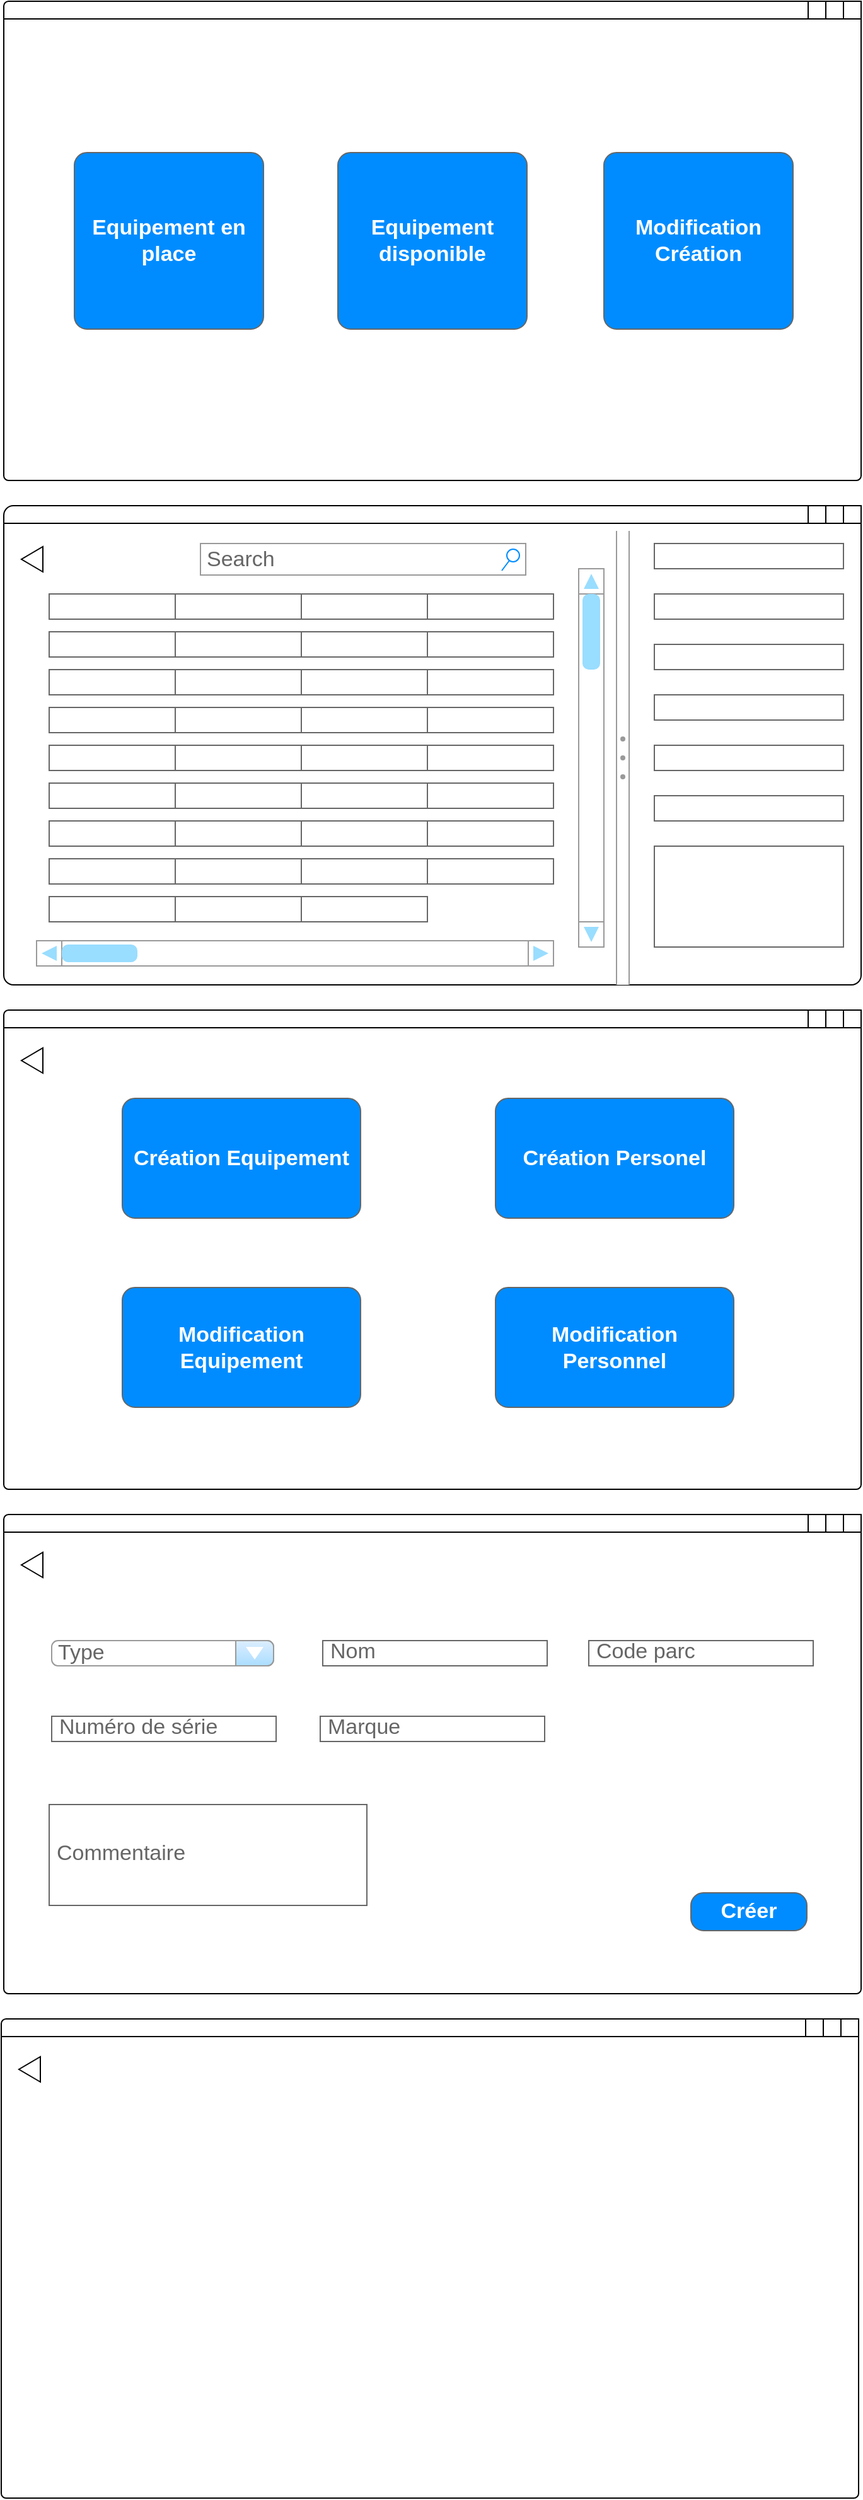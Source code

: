 <mxfile version="27.2.0">
  <diagram name="Page-1" id="8LKJEuyPxNBGUrqoEQUZ">
    <mxGraphModel dx="951" dy="495" grid="1" gridSize="10" guides="1" tooltips="1" connect="1" arrows="1" fold="1" page="1" pageScale="1" pageWidth="827" pageHeight="1169" math="0" shadow="0">
      <root>
        <mxCell id="0" />
        <mxCell id="1" parent="0" />
        <mxCell id="sck4vuj4WWujbihpHHY0-19" value="" style="group" vertex="1" connectable="0" parent="1">
          <mxGeometry x="76" y="1240" width="680" height="380" as="geometry" />
        </mxCell>
        <mxCell id="sck4vuj4WWujbihpHHY0-2" value="" style="rounded=1;whiteSpace=wrap;html=1;arcSize=1;" vertex="1" parent="sck4vuj4WWujbihpHHY0-19">
          <mxGeometry width="680" height="380" as="geometry" />
        </mxCell>
        <mxCell id="sck4vuj4WWujbihpHHY0-3" value="" style="group;rounded=1;arcSize=44;" vertex="1" connectable="0" parent="sck4vuj4WWujbihpHHY0-19">
          <mxGeometry width="680" height="14" as="geometry" />
        </mxCell>
        <mxCell id="sck4vuj4WWujbihpHHY0-4" value="" style="endArrow=none;html=1;rounded=0;entryX=0;entryY=1;entryDx=0;entryDy=0;exitX=0;exitY=1;exitDx=0;exitDy=0;" edge="1" parent="sck4vuj4WWujbihpHHY0-3" target="sck4vuj4WWujbihpHHY0-7">
          <mxGeometry width="50" height="50" relative="1" as="geometry">
            <mxPoint y="14" as="sourcePoint" />
            <mxPoint x="456" y="160" as="targetPoint" />
          </mxGeometry>
        </mxCell>
        <mxCell id="sck4vuj4WWujbihpHHY0-5" value="" style="whiteSpace=wrap;html=1;aspect=fixed;" vertex="1" parent="sck4vuj4WWujbihpHHY0-3">
          <mxGeometry x="666" width="14" height="14" as="geometry" />
        </mxCell>
        <mxCell id="sck4vuj4WWujbihpHHY0-6" value="" style="whiteSpace=wrap;html=1;aspect=fixed;" vertex="1" parent="sck4vuj4WWujbihpHHY0-3">
          <mxGeometry x="652" width="14" height="14" as="geometry" />
        </mxCell>
        <mxCell id="sck4vuj4WWujbihpHHY0-7" value="" style="whiteSpace=wrap;html=1;aspect=fixed;" vertex="1" parent="sck4vuj4WWujbihpHHY0-3">
          <mxGeometry x="638" width="14" height="14" as="geometry" />
        </mxCell>
        <mxCell id="sck4vuj4WWujbihpHHY0-16" value="" style="triangle;whiteSpace=wrap;html=1;rotation=-180;" vertex="1" parent="sck4vuj4WWujbihpHHY0-19">
          <mxGeometry x="14" y="30" width="17" height="20" as="geometry" />
        </mxCell>
        <mxCell id="R-T66y3Ku4dc0HnjRfM0-2" value="" style="rounded=1;whiteSpace=wrap;html=1;arcSize=2;" parent="1" vertex="1">
          <mxGeometry x="76" y="440" width="680" height="380" as="geometry" />
        </mxCell>
        <mxCell id="R-T66y3Ku4dc0HnjRfM0-3" value="" style="strokeWidth=1;shadow=0;dashed=0;align=center;html=1;shape=mxgraph.mockup.text.textBox;fontColor=#666666;align=left;fontSize=17;spacingLeft=4;spacingTop=-3;whiteSpace=wrap;strokeColor=#666666;mainText=" parent="1" vertex="1">
          <mxGeometry x="112" y="510" width="100" height="20" as="geometry" />
        </mxCell>
        <mxCell id="R-T66y3Ku4dc0HnjRfM0-4" value="" style="strokeWidth=1;shadow=0;dashed=0;align=center;html=1;shape=mxgraph.mockup.text.textBox;fontColor=#666666;align=left;fontSize=17;spacingLeft=4;spacingTop=-3;whiteSpace=wrap;strokeColor=#666666;mainText=" parent="1" vertex="1">
          <mxGeometry x="212" y="510" width="100" height="20" as="geometry" />
        </mxCell>
        <mxCell id="R-T66y3Ku4dc0HnjRfM0-6" value="" style="strokeWidth=1;shadow=0;dashed=0;align=center;html=1;shape=mxgraph.mockup.text.textBox;fontColor=#666666;align=left;fontSize=17;spacingLeft=4;spacingTop=-3;whiteSpace=wrap;strokeColor=#666666;mainText=" parent="1" vertex="1">
          <mxGeometry x="312" y="510" width="100" height="20" as="geometry" />
        </mxCell>
        <mxCell id="R-T66y3Ku4dc0HnjRfM0-7" value="" style="strokeWidth=1;shadow=0;dashed=0;align=center;html=1;shape=mxgraph.mockup.text.textBox;fontColor=#666666;align=left;fontSize=17;spacingLeft=4;spacingTop=-3;whiteSpace=wrap;strokeColor=#666666;mainText=" parent="1" vertex="1">
          <mxGeometry x="412" y="510" width="100" height="20" as="geometry" />
        </mxCell>
        <mxCell id="R-T66y3Ku4dc0HnjRfM0-13" value="" style="strokeWidth=1;shadow=0;dashed=0;align=center;html=1;shape=mxgraph.mockup.text.textBox;fontColor=#666666;align=left;fontSize=17;spacingLeft=4;spacingTop=-3;whiteSpace=wrap;strokeColor=#666666;mainText=" parent="1" vertex="1">
          <mxGeometry x="112" y="540" width="100" height="20" as="geometry" />
        </mxCell>
        <mxCell id="R-T66y3Ku4dc0HnjRfM0-14" value="" style="strokeWidth=1;shadow=0;dashed=0;align=center;html=1;shape=mxgraph.mockup.text.textBox;fontColor=#666666;align=left;fontSize=17;spacingLeft=4;spacingTop=-3;whiteSpace=wrap;strokeColor=#666666;mainText=" parent="1" vertex="1">
          <mxGeometry x="212" y="540" width="100" height="20" as="geometry" />
        </mxCell>
        <mxCell id="R-T66y3Ku4dc0HnjRfM0-15" value="" style="strokeWidth=1;shadow=0;dashed=0;align=center;html=1;shape=mxgraph.mockup.text.textBox;fontColor=#666666;align=left;fontSize=17;spacingLeft=4;spacingTop=-3;whiteSpace=wrap;strokeColor=#666666;mainText=" parent="1" vertex="1">
          <mxGeometry x="312" y="540" width="100" height="20" as="geometry" />
        </mxCell>
        <mxCell id="R-T66y3Ku4dc0HnjRfM0-16" value="" style="strokeWidth=1;shadow=0;dashed=0;align=center;html=1;shape=mxgraph.mockup.text.textBox;fontColor=#666666;align=left;fontSize=17;spacingLeft=4;spacingTop=-3;whiteSpace=wrap;strokeColor=#666666;mainText=" parent="1" vertex="1">
          <mxGeometry x="412" y="540" width="100" height="20" as="geometry" />
        </mxCell>
        <mxCell id="R-T66y3Ku4dc0HnjRfM0-17" value="" style="strokeWidth=1;shadow=0;dashed=0;align=center;html=1;shape=mxgraph.mockup.text.textBox;fontColor=#666666;align=left;fontSize=17;spacingLeft=4;spacingTop=-3;whiteSpace=wrap;strokeColor=#666666;mainText=" parent="1" vertex="1">
          <mxGeometry x="112" y="570" width="100" height="20" as="geometry" />
        </mxCell>
        <mxCell id="R-T66y3Ku4dc0HnjRfM0-18" value="" style="strokeWidth=1;shadow=0;dashed=0;align=center;html=1;shape=mxgraph.mockup.text.textBox;fontColor=#666666;align=left;fontSize=17;spacingLeft=4;spacingTop=-3;whiteSpace=wrap;strokeColor=#666666;mainText=" parent="1" vertex="1">
          <mxGeometry x="212" y="570" width="100" height="20" as="geometry" />
        </mxCell>
        <mxCell id="R-T66y3Ku4dc0HnjRfM0-19" value="" style="strokeWidth=1;shadow=0;dashed=0;align=center;html=1;shape=mxgraph.mockup.text.textBox;fontColor=#666666;align=left;fontSize=17;spacingLeft=4;spacingTop=-3;whiteSpace=wrap;strokeColor=#666666;mainText=" parent="1" vertex="1">
          <mxGeometry x="312" y="570" width="100" height="20" as="geometry" />
        </mxCell>
        <mxCell id="R-T66y3Ku4dc0HnjRfM0-20" value="" style="strokeWidth=1;shadow=0;dashed=0;align=center;html=1;shape=mxgraph.mockup.text.textBox;fontColor=#666666;align=left;fontSize=17;spacingLeft=4;spacingTop=-3;whiteSpace=wrap;strokeColor=#666666;mainText=" parent="1" vertex="1">
          <mxGeometry x="412" y="570" width="100" height="20" as="geometry" />
        </mxCell>
        <mxCell id="R-T66y3Ku4dc0HnjRfM0-21" value="" style="strokeWidth=1;shadow=0;dashed=0;align=center;html=1;shape=mxgraph.mockup.text.textBox;fontColor=#666666;align=left;fontSize=17;spacingLeft=4;spacingTop=-3;whiteSpace=wrap;strokeColor=#666666;mainText=" parent="1" vertex="1">
          <mxGeometry x="112" y="600" width="100" height="20" as="geometry" />
        </mxCell>
        <mxCell id="R-T66y3Ku4dc0HnjRfM0-22" value="" style="strokeWidth=1;shadow=0;dashed=0;align=center;html=1;shape=mxgraph.mockup.text.textBox;fontColor=#666666;align=left;fontSize=17;spacingLeft=4;spacingTop=-3;whiteSpace=wrap;strokeColor=#666666;mainText=" parent="1" vertex="1">
          <mxGeometry x="212" y="600" width="100" height="20" as="geometry" />
        </mxCell>
        <mxCell id="R-T66y3Ku4dc0HnjRfM0-23" value="" style="strokeWidth=1;shadow=0;dashed=0;align=center;html=1;shape=mxgraph.mockup.text.textBox;fontColor=#666666;align=left;fontSize=17;spacingLeft=4;spacingTop=-3;whiteSpace=wrap;strokeColor=#666666;mainText=" parent="1" vertex="1">
          <mxGeometry x="312" y="600" width="100" height="20" as="geometry" />
        </mxCell>
        <mxCell id="R-T66y3Ku4dc0HnjRfM0-24" value="" style="strokeWidth=1;shadow=0;dashed=0;align=center;html=1;shape=mxgraph.mockup.text.textBox;fontColor=#666666;align=left;fontSize=17;spacingLeft=4;spacingTop=-3;whiteSpace=wrap;strokeColor=#666666;mainText=" parent="1" vertex="1">
          <mxGeometry x="412" y="600" width="100" height="20" as="geometry" />
        </mxCell>
        <mxCell id="R-T66y3Ku4dc0HnjRfM0-25" value="" style="strokeWidth=1;shadow=0;dashed=0;align=center;html=1;shape=mxgraph.mockup.text.textBox;fontColor=#666666;align=left;fontSize=17;spacingLeft=4;spacingTop=-3;whiteSpace=wrap;strokeColor=#666666;mainText=" parent="1" vertex="1">
          <mxGeometry x="112" y="630" width="100" height="20" as="geometry" />
        </mxCell>
        <mxCell id="R-T66y3Ku4dc0HnjRfM0-26" value="" style="strokeWidth=1;shadow=0;dashed=0;align=center;html=1;shape=mxgraph.mockup.text.textBox;fontColor=#666666;align=left;fontSize=17;spacingLeft=4;spacingTop=-3;whiteSpace=wrap;strokeColor=#666666;mainText=" parent="1" vertex="1">
          <mxGeometry x="212" y="630" width="100" height="20" as="geometry" />
        </mxCell>
        <mxCell id="R-T66y3Ku4dc0HnjRfM0-27" value="" style="strokeWidth=1;shadow=0;dashed=0;align=center;html=1;shape=mxgraph.mockup.text.textBox;fontColor=#666666;align=left;fontSize=17;spacingLeft=4;spacingTop=-3;whiteSpace=wrap;strokeColor=#666666;mainText=" parent="1" vertex="1">
          <mxGeometry x="312" y="630" width="100" height="20" as="geometry" />
        </mxCell>
        <mxCell id="R-T66y3Ku4dc0HnjRfM0-28" value="" style="strokeWidth=1;shadow=0;dashed=0;align=center;html=1;shape=mxgraph.mockup.text.textBox;fontColor=#666666;align=left;fontSize=17;spacingLeft=4;spacingTop=-3;whiteSpace=wrap;strokeColor=#666666;mainText=" parent="1" vertex="1">
          <mxGeometry x="412" y="630" width="100" height="20" as="geometry" />
        </mxCell>
        <mxCell id="R-T66y3Ku4dc0HnjRfM0-29" value="" style="strokeWidth=1;shadow=0;dashed=0;align=center;html=1;shape=mxgraph.mockup.text.textBox;fontColor=#666666;align=left;fontSize=17;spacingLeft=4;spacingTop=-3;whiteSpace=wrap;strokeColor=#666666;mainText=" parent="1" vertex="1">
          <mxGeometry x="112" y="660" width="100" height="20" as="geometry" />
        </mxCell>
        <mxCell id="R-T66y3Ku4dc0HnjRfM0-30" value="" style="strokeWidth=1;shadow=0;dashed=0;align=center;html=1;shape=mxgraph.mockup.text.textBox;fontColor=#666666;align=left;fontSize=17;spacingLeft=4;spacingTop=-3;whiteSpace=wrap;strokeColor=#666666;mainText=" parent="1" vertex="1">
          <mxGeometry x="212" y="660" width="100" height="20" as="geometry" />
        </mxCell>
        <mxCell id="R-T66y3Ku4dc0HnjRfM0-31" value="" style="strokeWidth=1;shadow=0;dashed=0;align=center;html=1;shape=mxgraph.mockup.text.textBox;fontColor=#666666;align=left;fontSize=17;spacingLeft=4;spacingTop=-3;whiteSpace=wrap;strokeColor=#666666;mainText=" parent="1" vertex="1">
          <mxGeometry x="312" y="660" width="100" height="20" as="geometry" />
        </mxCell>
        <mxCell id="R-T66y3Ku4dc0HnjRfM0-32" value="" style="strokeWidth=1;shadow=0;dashed=0;align=center;html=1;shape=mxgraph.mockup.text.textBox;fontColor=#666666;align=left;fontSize=17;spacingLeft=4;spacingTop=-3;whiteSpace=wrap;strokeColor=#666666;mainText=" parent="1" vertex="1">
          <mxGeometry x="412" y="660" width="100" height="20" as="geometry" />
        </mxCell>
        <mxCell id="R-T66y3Ku4dc0HnjRfM0-33" value="" style="strokeWidth=1;shadow=0;dashed=0;align=center;html=1;shape=mxgraph.mockup.text.textBox;fontColor=#666666;align=left;fontSize=17;spacingLeft=4;spacingTop=-3;whiteSpace=wrap;strokeColor=#666666;mainText=" parent="1" vertex="1">
          <mxGeometry x="112" y="690" width="100" height="20" as="geometry" />
        </mxCell>
        <mxCell id="R-T66y3Ku4dc0HnjRfM0-34" value="" style="strokeWidth=1;shadow=0;dashed=0;align=center;html=1;shape=mxgraph.mockup.text.textBox;fontColor=#666666;align=left;fontSize=17;spacingLeft=4;spacingTop=-3;whiteSpace=wrap;strokeColor=#666666;mainText=" parent="1" vertex="1">
          <mxGeometry x="212" y="690" width="100" height="20" as="geometry" />
        </mxCell>
        <mxCell id="R-T66y3Ku4dc0HnjRfM0-35" value="" style="strokeWidth=1;shadow=0;dashed=0;align=center;html=1;shape=mxgraph.mockup.text.textBox;fontColor=#666666;align=left;fontSize=17;spacingLeft=4;spacingTop=-3;whiteSpace=wrap;strokeColor=#666666;mainText=" parent="1" vertex="1">
          <mxGeometry x="312" y="690" width="100" height="20" as="geometry" />
        </mxCell>
        <mxCell id="R-T66y3Ku4dc0HnjRfM0-36" value="" style="strokeWidth=1;shadow=0;dashed=0;align=center;html=1;shape=mxgraph.mockup.text.textBox;fontColor=#666666;align=left;fontSize=17;spacingLeft=4;spacingTop=-3;whiteSpace=wrap;strokeColor=#666666;mainText=" parent="1" vertex="1">
          <mxGeometry x="412" y="690" width="100" height="20" as="geometry" />
        </mxCell>
        <mxCell id="R-T66y3Ku4dc0HnjRfM0-37" value="" style="strokeWidth=1;shadow=0;dashed=0;align=center;html=1;shape=mxgraph.mockup.text.textBox;fontColor=#666666;align=left;fontSize=17;spacingLeft=4;spacingTop=-3;whiteSpace=wrap;strokeColor=#666666;mainText=" parent="1" vertex="1">
          <mxGeometry x="112" y="720" width="100" height="20" as="geometry" />
        </mxCell>
        <mxCell id="R-T66y3Ku4dc0HnjRfM0-38" value="" style="strokeWidth=1;shadow=0;dashed=0;align=center;html=1;shape=mxgraph.mockup.text.textBox;fontColor=#666666;align=left;fontSize=17;spacingLeft=4;spacingTop=-3;whiteSpace=wrap;strokeColor=#666666;mainText=" parent="1" vertex="1">
          <mxGeometry x="212" y="720" width="100" height="20" as="geometry" />
        </mxCell>
        <mxCell id="R-T66y3Ku4dc0HnjRfM0-39" value="" style="strokeWidth=1;shadow=0;dashed=0;align=center;html=1;shape=mxgraph.mockup.text.textBox;fontColor=#666666;align=left;fontSize=17;spacingLeft=4;spacingTop=-3;whiteSpace=wrap;strokeColor=#666666;mainText=" parent="1" vertex="1">
          <mxGeometry x="312" y="720" width="100" height="20" as="geometry" />
        </mxCell>
        <mxCell id="R-T66y3Ku4dc0HnjRfM0-40" value="" style="strokeWidth=1;shadow=0;dashed=0;align=center;html=1;shape=mxgraph.mockup.text.textBox;fontColor=#666666;align=left;fontSize=17;spacingLeft=4;spacingTop=-3;whiteSpace=wrap;strokeColor=#666666;mainText=" parent="1" vertex="1">
          <mxGeometry x="412" y="720" width="100" height="20" as="geometry" />
        </mxCell>
        <mxCell id="R-T66y3Ku4dc0HnjRfM0-41" value="" style="strokeWidth=1;shadow=0;dashed=0;align=center;html=1;shape=mxgraph.mockup.text.textBox;fontColor=#666666;align=left;fontSize=17;spacingLeft=4;spacingTop=-3;whiteSpace=wrap;strokeColor=#666666;mainText=" parent="1" vertex="1">
          <mxGeometry x="112" y="750" width="100" height="20" as="geometry" />
        </mxCell>
        <mxCell id="R-T66y3Ku4dc0HnjRfM0-42" value="" style="strokeWidth=1;shadow=0;dashed=0;align=center;html=1;shape=mxgraph.mockup.text.textBox;fontColor=#666666;align=left;fontSize=17;spacingLeft=4;spacingTop=-3;whiteSpace=wrap;strokeColor=#666666;mainText=" parent="1" vertex="1">
          <mxGeometry x="212" y="750" width="100" height="20" as="geometry" />
        </mxCell>
        <mxCell id="R-T66y3Ku4dc0HnjRfM0-43" value="" style="strokeWidth=1;shadow=0;dashed=0;align=center;html=1;shape=mxgraph.mockup.text.textBox;fontColor=#666666;align=left;fontSize=17;spacingLeft=4;spacingTop=-3;whiteSpace=wrap;strokeColor=#666666;mainText=" parent="1" vertex="1">
          <mxGeometry x="312" y="750" width="100" height="20" as="geometry" />
        </mxCell>
        <mxCell id="R-T66y3Ku4dc0HnjRfM0-44" value="" style="verticalLabelPosition=bottom;shadow=0;dashed=0;align=center;html=1;verticalAlign=top;strokeWidth=1;shape=mxgraph.mockup.navigation.scrollBar;strokeColor=#999999;barPos=100;fillColor2=#99ddff;strokeColor2=none;direction=north;" parent="1" vertex="1">
          <mxGeometry x="532" y="490" width="20" height="300" as="geometry" />
        </mxCell>
        <mxCell id="R-T66y3Ku4dc0HnjRfM0-45" value="" style="verticalLabelPosition=bottom;shadow=0;dashed=0;align=center;html=1;verticalAlign=top;strokeWidth=1;shape=mxgraph.mockup.navigation.scrollBar;strokeColor=#999999;barPos=0;fillColor2=#99ddff;strokeColor2=none;direction=north;rotation=90;" parent="1" vertex="1">
          <mxGeometry x="297" y="590" width="20" height="410" as="geometry" />
        </mxCell>
        <mxCell id="R-T66y3Ku4dc0HnjRfM0-46" value="" style="verticalLabelPosition=bottom;shadow=0;dashed=0;align=center;html=1;verticalAlign=top;strokeWidth=1;shape=mxgraph.mockup.forms.splitter;strokeColor=#999999;direction=north;" parent="1" vertex="1">
          <mxGeometry x="562" y="460" width="10" height="360" as="geometry" />
        </mxCell>
        <mxCell id="R-T66y3Ku4dc0HnjRfM0-47" value="Search" style="strokeWidth=1;shadow=0;dashed=0;align=center;html=1;shape=mxgraph.mockup.forms.searchBox;strokeColor=#999999;mainText=;strokeColor2=#008cff;fontColor=#666666;fontSize=17;align=left;spacingLeft=3;whiteSpace=wrap;" parent="1" vertex="1">
          <mxGeometry x="232" y="470" width="258" height="25" as="geometry" />
        </mxCell>
        <mxCell id="R-T66y3Ku4dc0HnjRfM0-48" value="" style="strokeWidth=1;shadow=0;dashed=0;align=center;html=1;shape=mxgraph.mockup.text.textBox;fontColor=#666666;align=left;fontSize=8;spacingLeft=4;spacingTop=-3;whiteSpace=wrap;strokeColor=#666666;mainText=;" parent="1" vertex="1">
          <mxGeometry x="592" y="470" width="150" height="20" as="geometry" />
        </mxCell>
        <mxCell id="R-T66y3Ku4dc0HnjRfM0-49" value="" style="strokeWidth=1;shadow=0;dashed=0;align=center;html=1;shape=mxgraph.mockup.text.textBox;fontColor=#666666;align=left;fontSize=8;spacingLeft=4;spacingTop=-3;whiteSpace=wrap;strokeColor=#666666;mainText=" parent="1" vertex="1">
          <mxGeometry x="592" y="510" width="150" height="20" as="geometry" />
        </mxCell>
        <mxCell id="R-T66y3Ku4dc0HnjRfM0-50" value="" style="strokeWidth=1;shadow=0;dashed=0;align=center;html=1;shape=mxgraph.mockup.text.textBox;fontColor=#666666;align=left;fontSize=8;spacingLeft=4;spacingTop=-3;whiteSpace=wrap;strokeColor=#666666;mainText=" parent="1" vertex="1">
          <mxGeometry x="592" y="550" width="150" height="20" as="geometry" />
        </mxCell>
        <mxCell id="R-T66y3Ku4dc0HnjRfM0-51" value="" style="strokeWidth=1;shadow=0;dashed=0;align=center;html=1;shape=mxgraph.mockup.text.textBox;fontColor=#666666;align=left;fontSize=8;spacingLeft=4;spacingTop=-3;whiteSpace=wrap;strokeColor=#666666;mainText=" parent="1" vertex="1">
          <mxGeometry x="592" y="590" width="150" height="20" as="geometry" />
        </mxCell>
        <mxCell id="R-T66y3Ku4dc0HnjRfM0-52" value="" style="strokeWidth=1;shadow=0;dashed=0;align=center;html=1;shape=mxgraph.mockup.text.textBox;fontColor=#666666;align=left;fontSize=8;spacingLeft=4;spacingTop=-3;whiteSpace=wrap;strokeColor=#666666;mainText=" parent="1" vertex="1">
          <mxGeometry x="592" y="630" width="150" height="20" as="geometry" />
        </mxCell>
        <mxCell id="R-T66y3Ku4dc0HnjRfM0-53" value="" style="strokeWidth=1;shadow=0;dashed=0;align=center;html=1;shape=mxgraph.mockup.text.textBox;fontColor=#666666;align=left;fontSize=8;spacingLeft=4;spacingTop=-3;whiteSpace=wrap;strokeColor=#666666;mainText=" parent="1" vertex="1">
          <mxGeometry x="592" y="670" width="150" height="20" as="geometry" />
        </mxCell>
        <mxCell id="R-T66y3Ku4dc0HnjRfM0-54" value="" style="strokeWidth=1;shadow=0;dashed=0;align=center;html=1;shape=mxgraph.mockup.text.textBox;fontColor=#666666;align=left;fontSize=8;spacingLeft=4;spacingTop=-3;whiteSpace=wrap;strokeColor=#666666;mainText=" parent="1" vertex="1">
          <mxGeometry x="592" y="710" width="150" height="80" as="geometry" />
        </mxCell>
        <mxCell id="R-T66y3Ku4dc0HnjRfM0-55" value="" style="rounded=1;whiteSpace=wrap;html=1;arcSize=1;" parent="1" vertex="1">
          <mxGeometry x="76" y="40" width="680" height="380" as="geometry" />
        </mxCell>
        <mxCell id="R-T66y3Ku4dc0HnjRfM0-56" value="Equipement en place" style="strokeWidth=1;shadow=0;dashed=0;align=center;html=1;shape=mxgraph.mockup.buttons.button;strokeColor=#666666;fontColor=#ffffff;mainText=;buttonStyle=round;fontSize=17;fontStyle=1;fillColor=#008cff;whiteSpace=wrap;" parent="1" vertex="1">
          <mxGeometry x="132" y="160" width="150" height="140" as="geometry" />
        </mxCell>
        <mxCell id="R-T66y3Ku4dc0HnjRfM0-57" value="Equipement disponible" style="strokeWidth=1;shadow=0;dashed=0;align=center;html=1;shape=mxgraph.mockup.buttons.button;strokeColor=#666666;fontColor=#ffffff;mainText=;buttonStyle=round;fontSize=17;fontStyle=1;fillColor=#008cff;whiteSpace=wrap;" parent="1" vertex="1">
          <mxGeometry x="341" y="160" width="150" height="140" as="geometry" />
        </mxCell>
        <mxCell id="R-T66y3Ku4dc0HnjRfM0-58" value="Modification&lt;div&gt;Création&lt;/div&gt;" style="strokeWidth=1;shadow=0;dashed=0;align=center;html=1;shape=mxgraph.mockup.buttons.button;strokeColor=#666666;fontColor=#ffffff;mainText=;buttonStyle=round;fontSize=17;fontStyle=1;fillColor=#008cff;whiteSpace=wrap;" parent="1" vertex="1">
          <mxGeometry x="552" y="160" width="150" height="140" as="geometry" />
        </mxCell>
        <mxCell id="R-T66y3Ku4dc0HnjRfM0-59" value="" style="endArrow=none;html=1;rounded=0;entryX=0;entryY=1;entryDx=0;entryDy=0;exitX=0;exitY=1;exitDx=0;exitDy=0;" parent="1" target="R-T66y3Ku4dc0HnjRfM0-63" edge="1">
          <mxGeometry width="50" height="50" relative="1" as="geometry">
            <mxPoint x="76" y="454" as="sourcePoint" />
            <mxPoint x="532" y="600" as="targetPoint" />
          </mxGeometry>
        </mxCell>
        <mxCell id="R-T66y3Ku4dc0HnjRfM0-61" value="" style="whiteSpace=wrap;html=1;aspect=fixed;" parent="1" vertex="1">
          <mxGeometry x="742" y="440" width="14" height="14" as="geometry" />
        </mxCell>
        <mxCell id="R-T66y3Ku4dc0HnjRfM0-62" value="" style="whiteSpace=wrap;html=1;aspect=fixed;" parent="1" vertex="1">
          <mxGeometry x="728" y="440" width="14" height="14" as="geometry" />
        </mxCell>
        <mxCell id="R-T66y3Ku4dc0HnjRfM0-63" value="" style="whiteSpace=wrap;html=1;aspect=fixed;" parent="1" vertex="1">
          <mxGeometry x="714" y="440" width="14" height="14" as="geometry" />
        </mxCell>
        <mxCell id="R-T66y3Ku4dc0HnjRfM0-69" value="" style="group;rounded=1;arcSize=44;" parent="1" vertex="1" connectable="0">
          <mxGeometry x="76" y="40" width="680" height="14" as="geometry" />
        </mxCell>
        <mxCell id="R-T66y3Ku4dc0HnjRfM0-65" value="" style="endArrow=none;html=1;rounded=0;entryX=0;entryY=1;entryDx=0;entryDy=0;exitX=0;exitY=1;exitDx=0;exitDy=0;" parent="R-T66y3Ku4dc0HnjRfM0-69" target="R-T66y3Ku4dc0HnjRfM0-68" edge="1">
          <mxGeometry width="50" height="50" relative="1" as="geometry">
            <mxPoint y="14" as="sourcePoint" />
            <mxPoint x="456" y="160" as="targetPoint" />
          </mxGeometry>
        </mxCell>
        <mxCell id="R-T66y3Ku4dc0HnjRfM0-66" value="" style="whiteSpace=wrap;html=1;aspect=fixed;" parent="R-T66y3Ku4dc0HnjRfM0-69" vertex="1">
          <mxGeometry x="666" width="14" height="14" as="geometry" />
        </mxCell>
        <mxCell id="R-T66y3Ku4dc0HnjRfM0-67" value="" style="whiteSpace=wrap;html=1;aspect=fixed;" parent="R-T66y3Ku4dc0HnjRfM0-69" vertex="1">
          <mxGeometry x="652" width="14" height="14" as="geometry" />
        </mxCell>
        <mxCell id="R-T66y3Ku4dc0HnjRfM0-68" value="" style="whiteSpace=wrap;html=1;aspect=fixed;" parent="R-T66y3Ku4dc0HnjRfM0-69" vertex="1">
          <mxGeometry x="638" width="14" height="14" as="geometry" />
        </mxCell>
        <mxCell id="R-T66y3Ku4dc0HnjRfM0-70" value="" style="rounded=1;whiteSpace=wrap;html=1;arcSize=1;" parent="1" vertex="1">
          <mxGeometry x="76" y="840" width="680" height="380" as="geometry" />
        </mxCell>
        <mxCell id="R-T66y3Ku4dc0HnjRfM0-71" value="" style="group;rounded=1;arcSize=44;" parent="1" vertex="1" connectable="0">
          <mxGeometry x="76" y="840" width="680" height="14" as="geometry" />
        </mxCell>
        <mxCell id="R-T66y3Ku4dc0HnjRfM0-72" value="" style="endArrow=none;html=1;rounded=0;entryX=0;entryY=1;entryDx=0;entryDy=0;exitX=0;exitY=1;exitDx=0;exitDy=0;" parent="R-T66y3Ku4dc0HnjRfM0-71" target="R-T66y3Ku4dc0HnjRfM0-75" edge="1">
          <mxGeometry width="50" height="50" relative="1" as="geometry">
            <mxPoint y="14" as="sourcePoint" />
            <mxPoint x="456" y="160" as="targetPoint" />
          </mxGeometry>
        </mxCell>
        <mxCell id="R-T66y3Ku4dc0HnjRfM0-73" value="" style="whiteSpace=wrap;html=1;aspect=fixed;" parent="R-T66y3Ku4dc0HnjRfM0-71" vertex="1">
          <mxGeometry x="666" width="14" height="14" as="geometry" />
        </mxCell>
        <mxCell id="R-T66y3Ku4dc0HnjRfM0-74" value="" style="whiteSpace=wrap;html=1;aspect=fixed;" parent="R-T66y3Ku4dc0HnjRfM0-71" vertex="1">
          <mxGeometry x="652" width="14" height="14" as="geometry" />
        </mxCell>
        <mxCell id="R-T66y3Ku4dc0HnjRfM0-75" value="" style="whiteSpace=wrap;html=1;aspect=fixed;" parent="R-T66y3Ku4dc0HnjRfM0-71" vertex="1">
          <mxGeometry x="638" width="14" height="14" as="geometry" />
        </mxCell>
        <mxCell id="R-T66y3Ku4dc0HnjRfM0-78" value="Création Equipement" style="strokeWidth=1;shadow=0;dashed=0;align=center;html=1;shape=mxgraph.mockup.buttons.button;strokeColor=#666666;fontColor=#ffffff;mainText=;buttonStyle=round;fontSize=17;fontStyle=1;fillColor=#008cff;whiteSpace=wrap;" parent="1" vertex="1">
          <mxGeometry x="170" y="910" width="189" height="95" as="geometry" />
        </mxCell>
        <mxCell id="R-T66y3Ku4dc0HnjRfM0-80" value="Création Personel" style="strokeWidth=1;shadow=0;dashed=0;align=center;html=1;shape=mxgraph.mockup.buttons.button;strokeColor=#666666;fontColor=#ffffff;mainText=;buttonStyle=round;fontSize=17;fontStyle=1;fillColor=#008cff;whiteSpace=wrap;" parent="1" vertex="1">
          <mxGeometry x="466" y="910" width="189" height="95" as="geometry" />
        </mxCell>
        <mxCell id="R-T66y3Ku4dc0HnjRfM0-81" value="Modification Personnel" style="strokeWidth=1;shadow=0;dashed=0;align=center;html=1;shape=mxgraph.mockup.buttons.button;strokeColor=#666666;fontColor=#ffffff;mainText=;buttonStyle=round;fontSize=17;fontStyle=1;fillColor=#008cff;whiteSpace=wrap;" parent="1" vertex="1">
          <mxGeometry x="466" y="1060" width="189" height="95" as="geometry" />
        </mxCell>
        <mxCell id="R-T66y3Ku4dc0HnjRfM0-82" value="Modification Equipement" style="strokeWidth=1;shadow=0;dashed=0;align=center;html=1;shape=mxgraph.mockup.buttons.button;strokeColor=#666666;fontColor=#ffffff;mainText=;buttonStyle=round;fontSize=17;fontStyle=1;fillColor=#008cff;whiteSpace=wrap;" parent="1" vertex="1">
          <mxGeometry x="170" y="1060" width="189" height="95" as="geometry" />
        </mxCell>
        <mxCell id="sck4vuj4WWujbihpHHY0-9" value="Nom" style="strokeWidth=1;shadow=0;dashed=0;align=center;html=1;shape=mxgraph.mockup.text.textBox;fontColor=#666666;align=left;fontSize=17;spacingLeft=4;spacingTop=-3;whiteSpace=wrap;strokeColor=#666666;mainText=" vertex="1" parent="1">
          <mxGeometry x="329" y="1340" width="178" height="20" as="geometry" />
        </mxCell>
        <mxCell id="sck4vuj4WWujbihpHHY0-10" value="Code parc" style="strokeWidth=1;shadow=0;dashed=0;align=center;html=1;shape=mxgraph.mockup.text.textBox;fontColor=#666666;align=left;fontSize=17;spacingLeft=4;spacingTop=-3;whiteSpace=wrap;strokeColor=#666666;mainText=" vertex="1" parent="1">
          <mxGeometry x="540" y="1340" width="178" height="20" as="geometry" />
        </mxCell>
        <mxCell id="sck4vuj4WWujbihpHHY0-11" value="Numéro de série" style="strokeWidth=1;shadow=0;dashed=0;align=center;html=1;shape=mxgraph.mockup.text.textBox;fontColor=#666666;align=left;fontSize=17;spacingLeft=4;spacingTop=-3;whiteSpace=wrap;strokeColor=#666666;mainText=" vertex="1" parent="1">
          <mxGeometry x="114" y="1400" width="178" height="20" as="geometry" />
        </mxCell>
        <mxCell id="sck4vuj4WWujbihpHHY0-12" value="Marque" style="strokeWidth=1;shadow=0;dashed=0;align=center;html=1;shape=mxgraph.mockup.text.textBox;fontColor=#666666;align=left;fontSize=17;spacingLeft=4;spacingTop=-3;whiteSpace=wrap;strokeColor=#666666;mainText=" vertex="1" parent="1">
          <mxGeometry x="327" y="1400" width="178" height="20" as="geometry" />
        </mxCell>
        <mxCell id="sck4vuj4WWujbihpHHY0-13" value="Créer" style="strokeWidth=1;shadow=0;dashed=0;align=center;html=1;shape=mxgraph.mockup.buttons.button;strokeColor=#666666;fontColor=#ffffff;mainText=;buttonStyle=round;fontSize=17;fontStyle=1;fillColor=#008cff;whiteSpace=wrap;" vertex="1" parent="1">
          <mxGeometry x="621" y="1540" width="92" height="30" as="geometry" />
        </mxCell>
        <mxCell id="sck4vuj4WWujbihpHHY0-14" value="Commentaire" style="strokeWidth=1;shadow=0;dashed=0;align=center;html=1;shape=mxgraph.mockup.text.textBox;fontColor=#666666;align=left;fontSize=17;spacingLeft=4;spacingTop=-3;whiteSpace=wrap;strokeColor=#666666;mainText=" vertex="1" parent="1">
          <mxGeometry x="112" y="1470" width="252" height="80" as="geometry" />
        </mxCell>
        <mxCell id="sck4vuj4WWujbihpHHY0-15" value="Type" style="strokeWidth=1;shadow=0;dashed=0;align=center;html=1;shape=mxgraph.mockup.forms.comboBox;strokeColor=#999999;fillColor=#ddeeff;align=left;fillColor2=#aaddff;mainText=;fontColor=#666666;fontSize=17;spacingLeft=3;" vertex="1" parent="1">
          <mxGeometry x="114" y="1340" width="176" height="20" as="geometry" />
        </mxCell>
        <mxCell id="sck4vuj4WWujbihpHHY0-17" value="" style="triangle;whiteSpace=wrap;html=1;rotation=-180;" vertex="1" parent="1">
          <mxGeometry x="90" y="870" width="17" height="20" as="geometry" />
        </mxCell>
        <mxCell id="sck4vuj4WWujbihpHHY0-18" value="" style="triangle;whiteSpace=wrap;html=1;rotation=-180;" vertex="1" parent="1">
          <mxGeometry x="90" y="472.5" width="17" height="20" as="geometry" />
        </mxCell>
        <mxCell id="sck4vuj4WWujbihpHHY0-20" value="" style="group" vertex="1" connectable="0" parent="1">
          <mxGeometry x="74" y="1640" width="680" height="380" as="geometry" />
        </mxCell>
        <mxCell id="sck4vuj4WWujbihpHHY0-21" value="" style="rounded=1;whiteSpace=wrap;html=1;arcSize=1;" vertex="1" parent="sck4vuj4WWujbihpHHY0-20">
          <mxGeometry width="680" height="380" as="geometry" />
        </mxCell>
        <mxCell id="sck4vuj4WWujbihpHHY0-22" value="" style="group;rounded=1;arcSize=44;" vertex="1" connectable="0" parent="sck4vuj4WWujbihpHHY0-20">
          <mxGeometry width="680" height="14" as="geometry" />
        </mxCell>
        <mxCell id="sck4vuj4WWujbihpHHY0-23" value="" style="endArrow=none;html=1;rounded=0;entryX=0;entryY=1;entryDx=0;entryDy=0;exitX=0;exitY=1;exitDx=0;exitDy=0;" edge="1" parent="sck4vuj4WWujbihpHHY0-22" target="sck4vuj4WWujbihpHHY0-26">
          <mxGeometry width="50" height="50" relative="1" as="geometry">
            <mxPoint y="14" as="sourcePoint" />
            <mxPoint x="456" y="160" as="targetPoint" />
          </mxGeometry>
        </mxCell>
        <mxCell id="sck4vuj4WWujbihpHHY0-24" value="" style="whiteSpace=wrap;html=1;aspect=fixed;" vertex="1" parent="sck4vuj4WWujbihpHHY0-22">
          <mxGeometry x="666" width="14" height="14" as="geometry" />
        </mxCell>
        <mxCell id="sck4vuj4WWujbihpHHY0-25" value="" style="whiteSpace=wrap;html=1;aspect=fixed;" vertex="1" parent="sck4vuj4WWujbihpHHY0-22">
          <mxGeometry x="652" width="14" height="14" as="geometry" />
        </mxCell>
        <mxCell id="sck4vuj4WWujbihpHHY0-26" value="" style="whiteSpace=wrap;html=1;aspect=fixed;" vertex="1" parent="sck4vuj4WWujbihpHHY0-22">
          <mxGeometry x="638" width="14" height="14" as="geometry" />
        </mxCell>
        <mxCell id="sck4vuj4WWujbihpHHY0-27" value="" style="triangle;whiteSpace=wrap;html=1;rotation=-180;" vertex="1" parent="sck4vuj4WWujbihpHHY0-20">
          <mxGeometry x="14" y="30" width="17" height="20" as="geometry" />
        </mxCell>
      </root>
    </mxGraphModel>
  </diagram>
</mxfile>
